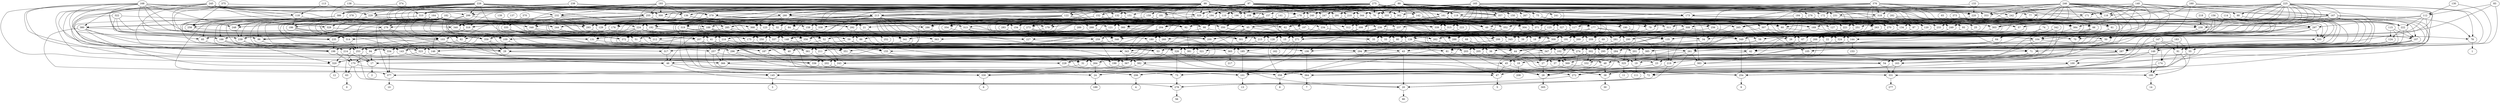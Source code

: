 digraph G {
    95 -> 365;
    103 -> 365;
    167 -> 365;
    322 -> 103;
    182 -> 103;
    164 -> 103;
    192 -> 103;
    121 -> 103;
    226 -> 192;
    357 -> 192;
    97 -> 192;
    99 -> 192;
    193 -> 357;
    89 -> 357;
    165 -> 357;
    275 -> 357;
    157 -> 121;
    247 -> 121;
    164 -> 121;
    193 -> 157;
    165 -> 157;
    97 -> 247;
    89 -> 247;
    275 -> 247;
    99 -> 247;
    161 -> 95;
    355 -> 95;
    164 -> 95;
    165 -> 161;
    193 -> 161;
    275 -> 355;
    99 -> 355;
    97 -> 355;
    89 -> 355;
    140 -> 167;
    160 -> 167;
    149 -> 195;
    91 -> 195;
    205 -> 195;
    174 -> 195;
    336 -> 195;
    198 -> 336;
    143 -> 336;
    347 -> 336;
    216 -> 336;
    180 -> 336;
    213 -> 143;
    224 -> 143;
    166 -> 143;
    186 -> 143;
    177 -> 166;
    229 -> 166;
    164 -> 166;
    357 -> 177;
    181 -> 177;
    97 -> 181;
    99 -> 181;
    193 -> 229;
    113 -> 229;
    245 -> 229;
    226 -> 229;
    165 -> 229;
    118 -> 186;
    232 -> 186;
    194 -> 186;
    164 -> 186;
    245 -> 118;
    113 -> 118;
    193 -> 232;
    226 -> 232;
    165 -> 232;
    97 -> 194;
    89 -> 194;
    275 -> 194;
    99 -> 194;
    193 -> 224;
    165 -> 224;
    226 -> 224;
    238 -> 213;
    99 -> 213;
    89 -> 213;
    275 -> 213;
    97 -> 213;
    298 -> 198;
    226 -> 198;
    164 -> 198;
    235 -> 198;
    239 -> 198;
    168 -> 298;
    240 -> 298;
    157 -> 298;
    236 -> 298;
    161 -> 236;
    108 -> 236;
    97 -> 108;
    99 -> 108;
    275 -> 108;
    89 -> 108;
    246 -> 108;
    89 -> 240;
    99 -> 240;
    225 -> 240;
    275 -> 240;
    97 -> 240;
    232 -> 239;
    240 -> 239;
    164 -> 239;
    168 -> 239;
    248 -> 239;
    168 -> 248;
    178 -> 248;
    226 -> 248;
    164 -> 248;
    157 -> 248;
    275 -> 178;
    99 -> 178;
    89 -> 178;
    225 -> 178;
    97 -> 178;
    232 -> 235;
    178 -> 235;
    164 -> 235;
    168 -> 235;
    279 -> 235;
    164 -> 279;
    138 -> 279;
    213 -> 279;
    136 -> 279;
    165 -> 136;
    193 -> 136;
    226 -> 136;
    190 -> 347;
    134 -> 347;
    131 -> 347;
    281 -> 347;
    182 -> 131;
    213 -> 131;
    164 -> 131;
    188 -> 131;
    129 -> 131;
    226 -> 188;
    344 -> 188;
    193 -> 344;
    165 -> 344;
    164 -> 129;
    136 -> 129;
    213 -> 129;
    232 -> 129;
    122 -> 129;
    97 -> 122;
    89 -> 122;
    99 -> 122;
    371 -> 281;
    108 -> 281;
    224 -> 281;
    249 -> 281;
    89 -> 371;
    181 -> 371;
    167 -> 249;
    225 -> 249;
    184 -> 249;
    122 -> 249;
    132 -> 249;
    226 -> 132;
    193 -> 132;
    165 -> 132;
    119 -> 190;
    226 -> 190;
    344 -> 190;
    246 -> 119;
    97 -> 119;
    275 -> 119;
    89 -> 119;
    99 -> 119;
    116 -> 134;
    151 -> 134;
    142 -> 134;
    165 -> 134;
    99 -> 134;
    89 -> 142;
    275 -> 142;
    226 -> 151;
    97 -> 151;
    193 -> 151;
    140 -> 116;
    225 -> 116;
    168 -> 116;
    246 -> 116;
    224 -> 216;
    204 -> 216;
    244 -> 216;
    118 -> 244;
    108 -> 244;
    232 -> 244;
    141 -> 204;
    240 -> 204;
    178 -> 204;
    255 -> 180;
    240 -> 180;
    141 -> 180;
    188 -> 180;
    223 -> 180;
    89 -> 223;
    181 -> 223;
    178 -> 223;
    108 -> 223;
    226 -> 255;
    165 -> 255;
    193 -> 255;
    183 -> 149;
    147 -> 149;
    124 -> 149;
    115 -> 124;
    222 -> 124;
    114 -> 222;
    218 -> 222;
    220 -> 222;
    112 -> 222;
    173 -> 222;
    83 -> 112;
    130 -> 112;
    97 -> 173;
    89 -> 173;
    275 -> 173;
    99 -> 173;
    246 -> 173;
    226 -> 220;
    165 -> 220;
    133 -> 220;
    193 -> 220;
    224 -> 205;
    110 -> 205;
    125 -> 205;
    112 -> 205;
    107 -> 205;
    156 -> 107;
    127 -> 107;
    222 -> 107;
    115 -> 107;
    172 -> 127;
    132 -> 127;
    231 -> 127;
    97 -> 172;
    99 -> 172;
    246 -> 172;
    89 -> 231;
    275 -> 231;
    133 -> 231;
    173 -> 125;
    220 -> 125;
    89 -> 110;
    275 -> 110;
    97 -> 110;
    99 -> 110;
    104 -> 174;
    333 -> 174;
    188 -> 104;
    173 -> 104;
    384 -> 104;
    230 -> 104;
    114 -> 104;
    218 -> 230;
    173 -> 230;
    220 -> 230;
    112 -> 230;
    373 -> 384;
    156 -> 384;
    231 -> 384;
    172 -> 384;
    132 -> 384;
    156 -> 333;
    297 -> 333;
    373 -> 333;
    114 -> 333;
    127 -> 333;
    112 -> 297;
    173 -> 297;
    220 -> 297;
    218 -> 297;
    147 -> 91;
    124 -> 91;
    183 -> 91;
    170 -> 101;
    100 -> 101;
    199 -> 101;
    185 -> 101;
    106 -> 101;
    198 -> 170;
    214 -> 170;
    94 -> 170;
    381 -> 170;
    88 -> 214;
    103 -> 214;
    85 -> 214;
    96 -> 214;
    166 -> 214;
    322 -> 85;
    182 -> 85;
    164 -> 85;
    84 -> 85;
    132 -> 84;
    196 -> 84;
    97 -> 196;
    89 -> 196;
    275 -> 196;
    99 -> 196;
    246 -> 196;
    245 -> 96;
    182 -> 96;
    176 -> 96;
    164 -> 96;
    255 -> 176;
    194 -> 176;
    168 -> 88;
    225 -> 88;
    246 -> 88;
    103 -> 94;
    225 -> 94;
    168 -> 94;
    82 -> 94;
    182 -> 82;
    360 -> 82;
    204 -> 82;
    255 -> 82;
    164 -> 82;
    226 -> 360;
    108 -> 360;
    161 -> 360;
    246 -> 381;
    103 -> 381;
    95 -> 381;
    167 -> 381;
    92 -> 381;
    141 -> 92;
    165 -> 92;
    240 -> 92;
    151 -> 92;
    164 -> 92;
    114 -> 100;
    297 -> 100;
    81 -> 100;
    250 -> 81;
    186 -> 81;
    308 -> 81;
    191 -> 81;
    184 -> 191;
    177 -> 191;
    256 -> 191;
    313 -> 191;
    108 -> 313;
    379 -> 313;
    226 -> 379;
    193 -> 379;
    165 -> 379;
    157 -> 256;
    267 -> 256;
    376 -> 256;
    97 -> 267;
    89 -> 267;
    275 -> 267;
    99 -> 267;
    188 -> 250;
    213 -> 250;
    182 -> 250;
    133 -> 308;
    132 -> 308;
    173 -> 308;
    259 -> 199;
    261 -> 199;
    86 -> 199;
    262 -> 261;
    263 -> 261;
    265 -> 261;
    266 -> 261;
    268 -> 262;
    157 -> 262;
    177 -> 262;
    376 -> 262;
    226 -> 262;
    108 -> 268;
    194 -> 268;
    213 -> 268;
    87 -> 266;
    270 -> 266;
    276 -> 87;
    172 -> 87;
    132 -> 87;
    282 -> 87;
    275 -> 276;
    89 -> 276;
    152 -> 270;
    276 -> 270;
    132 -> 270;
    376 -> 270;
    282 -> 270;
    97 -> 152;
    99 -> 152;
    157 -> 263;
    276 -> 263;
    181 -> 263;
    376 -> 263;
    157 -> 265;
    276 -> 265;
    181 -> 265;
    246 -> 265;
    184 -> 259;
    121 -> 259;
    285 -> 259;
    286 -> 259;
    226 -> 285;
    110 -> 285;
    157 -> 285;
    164 -> 285;
    122 -> 286;
    226 -> 286;
    291 -> 286;
    157 -> 286;
    164 -> 286;
    97 -> 291;
    89 -> 291;
    275 -> 291;
    99 -> 291;
    289 -> 86;
    292 -> 86;
    244 -> 86;
    197 -> 86;
    293 -> 86;
    299 -> 293;
    229 -> 293;
    194 -> 293;
    232 -> 293;
    213 -> 293;
    165 -> 299;
    193 -> 299;
    226 -> 299;
    138 -> 299;
    229 -> 292;
    157 -> 292;
    300 -> 292;
    142 -> 292;
    181 -> 292;
    193 -> 300;
    226 -> 300;
    165 -> 300;
    245 -> 300;
    240 -> 197;
    141 -> 197;
    178 -> 197;
    132 -> 197;
    271 -> 185;
    207 -> 185;
    98 -> 185;
    301 -> 185;
    247 -> 271;
    161 -> 271;
    273 -> 271;
    225 -> 271;
    165 -> 273;
    151 -> 273;
    142 -> 273;
    99 -> 273;
    141 -> 301;
    240 -> 301;
    132 -> 301;
    303 -> 301;
    246 -> 303;
    167 -> 303;
    355 -> 303;
    157 -> 303;
    193 -> 207;
    165 -> 207;
    245 -> 207;
    280 -> 207;
    99 -> 280;
    97 -> 280;
    89 -> 280;
    275 -> 280;
    238 -> 280;
    157 -> 98;
    280 -> 98;
    164 -> 106;
    306 -> 106;
    309 -> 106;
    227 -> 106;
    119 -> 309;
    255 -> 309;
    221 -> 309;
    311 -> 309;
    312 -> 309;
    184 -> 311;
    225 -> 311;
    247 -> 311;
    161 -> 311;
    122 -> 312;
    226 -> 312;
    291 -> 312;
    161 -> 312;
    242 -> 221;
    165 -> 221;
    142 -> 221;
    151 -> 221;
    99 -> 221;
    168 -> 242;
    140 -> 242;
    246 -> 242;
    213 -> 227;
    255 -> 227;
    273 -> 227;
    237 -> 227;
    140 -> 237;
    168 -> 237;
    226 -> 306;
    210 -> 306;
    161 -> 306;
    376 -> 306;
    97 -> 210;
    89 -> 210;
    99 -> 210;
    275 -> 210;
    164 -> 314;
    306 -> 314;
    316 -> 314;
    186 -> 314;
    193 -> 316;
    165 -> 316;
    280 -> 316;
    164 -> 316;
    245 -> 316;
    98 -> 317;
    319 -> 317;
    109 -> 317;
    182 -> 109;
    188 -> 109;
    213 -> 109;
    299 -> 109;
    316 -> 109;
    213 -> 319;
    379 -> 319;
    168 -> 320;
    321 -> 320;
    323 -> 320;
    239 -> 320;
    214 -> 320;
    103 -> 321;
    167 -> 321;
    164 -> 323;
    226 -> 323;
    236 -> 323;
    324 -> 323;
    279 -> 323;
    168 -> 324;
    140 -> 324;
    160 -> 324;
    246 -> 324;
    95 -> 324;
    149 -> 325;
    326 -> 325;
    266 -> 325;
    135 -> 325;
    257 -> 325;
    213 -> 326;
    224 -> 326;
    128 -> 326;
    180 -> 326;
    309 -> 326;
    161 -> 128;
    247 -> 128;
    225 -> 128;
    273 -> 128;
    154 -> 128;
    89 -> 154;
    181 -> 154;
    136 -> 154;
    280 -> 154;
    157 -> 154;
    190 -> 135;
    134 -> 135;
    251 -> 135;
    327 -> 135;
    339 -> 135;
    171 -> 251;
    151 -> 251;
    142 -> 251;
    165 -> 251;
    99 -> 251;
    140 -> 171;
    225 -> 171;
    168 -> 171;
    247 -> 327;
    344 -> 327;
    379 -> 339;
    89 -> 339;
    255 -> 339;
    318 -> 339;
    152 -> 339;
    376 -> 318;
    246 -> 318;
    275 -> 318;
    89 -> 318;
    224 -> 257;
    204 -> 257;
    207 -> 257;
    334 -> 377;
    182 -> 377;
    243 -> 377;
    367 -> 377;
    164 -> 377;
    226 -> 243;
    200 -> 243;
    209 -> 243;
    211 -> 243;
    337 -> 243;
    232 -> 211;
    255 -> 211;
    175 -> 211;
    355 -> 211;
    225 -> 211;
    357 -> 175;
    159 -> 175;
    226 -> 175;
    168 -> 175;
    338 -> 175;
    255 -> 338;
    157 -> 338;
    99 -> 338;
    97 -> 338;
    142 -> 338;
    99 -> 159;
    97 -> 159;
    157 -> 200;
    122 -> 200;
    118 -> 200;
    177 -> 200;
    236 -> 200;
    246 -> 209;
    140 -> 209;
    355 -> 209;
    161 -> 209;
    304 -> 209;
    357 -> 304;
    152 -> 304;
    194 -> 337;
    229 -> 337;
    306 -> 337;
    340 -> 337;
    193 -> 340;
    280 -> 340;
    245 -> 340;
    282 -> 367;
    318 -> 367;
    354 -> 367;
    279 -> 367;
    343 -> 367;
    226 -> 343;
    164 -> 343;
    157 -> 343;
    110 -> 343;
    345 -> 343;
    234 -> 345;
    304 -> 345;
    164 -> 345;
    184 -> 345;
    157 -> 234;
    291 -> 234;
    161 -> 354;
    181 -> 354;
    152 -> 354;
    132 -> 354;
    245 -> 334;
    176 -> 334;
    322 -> 334;
    346 -> 334;
    341 -> 334;
    157 -> 346;
    152 -> 346;
    275 -> 346;
    246 -> 346;
    192 -> 346;
    213 -> 341;
    188 -> 341;
    236 -> 341;
    91 -> 254;
    297 -> 254;
    326 -> 254;
    349 -> 254;
    369 -> 254;
    102 -> 369;
    104 -> 369;
    126 -> 369;
    130 -> 102;
    83 -> 102;
    125 -> 102;
    269 -> 102;
    260 -> 102;
    327 -> 269;
    315 -> 269;
    225 -> 269;
    142 -> 315;
    151 -> 315;
    165 -> 315;
    99 -> 315;
    313 -> 260;
    270 -> 260;
    319 -> 260;
    237 -> 126;
    273 -> 126;
    350 -> 126;
    120 -> 126;
    352 -> 126;
    161 -> 120;
    181 -> 120;
    318 -> 120;
    282 -> 120;
    225 -> 352;
    240 -> 352;
    353 -> 352;
    355 -> 352;
    136 -> 352;
    140 -> 353;
    246 -> 353;
    193 -> 353;
    165 -> 353;
    141 -> 350;
    226 -> 350;
    344 -> 350;
    240 -> 350;
    97 -> 350;
    83 -> 349;
    125 -> 349;
    87 -> 349;
    308 -> 349;
    202 -> 358;
    309 -> 358;
    128 -> 358;
    126 -> 358;
    182 -> 202;
    360 -> 202;
    361 -> 202;
    299 -> 361;
    213 -> 361;
    348 -> 361;
    363 -> 361;
    266 -> 361;
    188 -> 363;
    210 -> 363;
    118 -> 348;
    108 -> 348;
    232 -> 348;
    228 -> 364;
    366 -> 364;
    106 -> 364;
    284 -> 364;
    107 -> 364;
    271 -> 366;
    82 -> 366;
    146 -> 366;
    257 -> 366;
    356 -> 366;
    168 -> 146;
    140 -> 146;
    315 -> 146;
    96 -> 146;
    316 -> 146;
    213 -> 356;
    110 -> 356;
    368 -> 356;
    335 -> 356;
    224 -> 356;
    142 -> 368;
    226 -> 368;
    97 -> 368;
    99 -> 368;
    370 -> 335;
    139 -> 335;
    137 -> 335;
    95 -> 228;
    167 -> 228;
    168 -> 228;
    92 -> 228;
    323 -> 228;
    114 -> 284;
    297 -> 284;
    212 -> 284;
    281 -> 284;
    372 -> 284;
    84 -> 212;
    192 -> 212;
    182 -> 212;
    322 -> 212;
    335 -> 372;
    196 -> 372;
    224 -> 372;
    258 -> 372;
    179 -> 372;
    376 -> 179;
    210 -> 179;
    329 -> 179;
    310 -> 179;
    238 -> 310;
    226 -> 310;
    193 -> 310;
    165 -> 310;
    374 -> 310;
    89 -> 329;
    275 -> 329;
    97 -> 329;
    375 -> 329;
    99 -> 329;
    378 -> 258;
    375 -> 258;
    310 -> 258;
    99 -> 258;
    319 -> 330;
    380 -> 330;
    382 -> 330;
    383 -> 330;
    207 -> 382;
    296 -> 382;
    385 -> 382;
    287 -> 382;
    183 -> 287;
    147 -> 287;
    124 -> 287;
    313 -> 287;
    126 -> 287;
    386 -> 296;
    80 -> 296;
    141 -> 80;
    240 -> 80;
    132 -> 80;
    303 -> 80;
    79 -> 80;
    77 -> 79;
    132 -> 79;
    76 -> 79;
    246 -> 79;
    150 -> 79;
    97 -> 76;
    99 -> 76;
    275 -> 76;
    89 -> 76;
    225 -> 77;
    376 -> 77;
    89 -> 150;
    99 -> 150;
    165 -> 150;
    275 -> 150;
    97 -> 150;
    238 -> 386;
    226 -> 386;
    193 -> 386;
    165 -> 386;
    374 -> 386;
    297 -> 385;
    197 -> 385;
    104 -> 385;
    216 -> 385;
    376 -> 383;
    150 -> 383;
    261 -> 383;
    169 -> 383;
    225 -> 169;
    344 -> 169;
    291 -> 169;
    167 -> 169;
    75 -> 169;
    275 -> 75;
    89 -> 75;
    165 -> 75;
    97 -> 75;
    99 -> 75;
    310 -> 380;
    99 -> 380;
    375 -> 380;
    73 -> 278;
    72 -> 278;
    170 -> 278;
    272 -> 278;
    253 -> 278;
    149 -> 72;
    205 -> 72;
    261 -> 72;
    163 -> 72;
    155 -> 72;
    342 -> 163;
    302 -> 163;
    71 -> 163;
    70 -> 163;
    295 -> 163;
    69 -> 302;
    68 -> 302;
    67 -> 302;
    156 -> 67;
    267 -> 67;
    66 -> 67;
    161 -> 67;
    376 -> 67;
    373 -> 66;
    65 -> 66;
    64 -> 295;
    69 -> 295;
    68 -> 295;
    67 -> 295;
    158 -> 295;
    110 -> 158;
    232 -> 158;
    342 -> 64;
    74 -> 64;
    148 -> 71;
    62 -> 71;
    93 -> 71;
    140 -> 71;
    160 -> 71;
    159 -> 93;
    241 -> 93;
    165 -> 93;
    89 -> 241;
    275 -> 241;
    328 -> 148;
    226 -> 148;
    357 -> 148;
    97 -> 148;
    99 -> 148;
    164 -> 328;
    322 -> 328;
    182 -> 328;
    122 -> 62;
    132 -> 62;
    247 -> 62;
    362 -> 62;
    275 -> 362;
    89 -> 362;
    99 -> 362;
    97 -> 362;
    165 -> 362;
    156 -> 70;
    66 -> 70;
    307 -> 70;
    61 -> 70;
    60 -> 70;
    161 -> 307;
    267 -> 307;
    376 -> 307;
    267 -> 61;
    226 -> 61;
    165 -> 61;
    246 -> 61;
    161 -> 60;
    210 -> 60;
    184 -> 60;
    246 -> 60;
    75 -> 60;
    59 -> 155;
    58 -> 155;
    123 -> 155;
    289 -> 59;
    292 -> 59;
    348 -> 59;
    376 -> 58;
    150 -> 58;
    57 -> 58;
    256 -> 58;
    233 -> 58;
    184 -> 233;
    246 -> 233;
    357 -> 233;
    181 -> 233;
    160 -> 57;
    355 -> 57;
    140 -> 57;
    157 -> 57;
    213 -> 123;
    280 -> 123;
    255 -> 123;
    319 -> 73;
    287 -> 73;
    219 -> 73;
    257 -> 73;
    326 -> 73;
    308 -> 219;
    55 -> 219;
    135 -> 219;
    115 -> 55;
    147 -> 55;
    183 -> 55;
    222 -> 55;
    169 -> 55;
    187 -> 272;
    284 -> 272;
    174 -> 272;
    54 -> 272;
    53 -> 272;
    250 -> 187;
    52 -> 187;
    359 -> 187;
    160 -> 52;
    140 -> 52;
    84 -> 52;
    192 -> 52;
    182 -> 52;
    245 -> 359;
    360 -> 359;
    176 -> 359;
    182 -> 359;
    74 -> 54;
    342 -> 54;
    302 -> 54;
    51 -> 54;
    50 -> 54;
    49 -> 50;
    165 -> 50;
    246 -> 50;
    225 -> 50;
    177 -> 50;
    241 -> 49;
    159 -> 49;
    291 -> 49;
    224 -> 51;
    196 -> 51;
    335 -> 51;
    259 -> 53;
    386 -> 53;
    80 -> 53;
    290 -> 53;
    86 -> 53;
    291 -> 290;
    225 -> 290;
    165 -> 290;
    368 -> 290;
    182 -> 253;
    213 -> 253;
    164 -> 253;
    188 -> 253;
    314 -> 253;
    48 -> 47;
    46 -> 47;
    45 -> 47;
    44 -> 47;
    126 -> 47;
    149 -> 48;
    43 -> 48;
    42 -> 48;
    41 -> 48;
    180 -> 43;
    309 -> 43;
    197 -> 42;
    265 -> 42;
    61 -> 42;
    266 -> 42;
    255 -> 41;
    280 -> 41;
    371 -> 41;
    136 -> 41;
    317 -> 46;
    271 -> 46;
    285 -> 46;
    359 -> 46;
    143 -> 46;
    64 -> 45;
    302 -> 45;
    380 -> 45;
    386 -> 45;
    191 -> 45;
    69 -> 44;
    68 -> 44;
    67 -> 44;
    288 -> 44;
    59 -> 44;
    110 -> 288;
    224 -> 288;
    66 -> 288;
    307 -> 288;
    369 -> 206;
    40 -> 206;
    107 -> 206;
    216 -> 206;
    379 -> 40;
    122 -> 40;
    207 -> 40;
    39 -> 40;
    75 -> 39;
    225 -> 39;
    188 -> 39;
    196 -> 39;
    48 -> 38;
    37 -> 38;
    45 -> 38;
    107 -> 38;
    55 -> 38;
    342 -> 37;
    302 -> 37;
    135 -> 37;
    36 -> 37;
    203 -> 37;
    35 -> 36;
    34 -> 36;
    33 -> 36;
    237 -> 35;
    273 -> 35;
    350 -> 35;
    352 -> 35;
    150 -> 34;
    75 -> 34;
    246 -> 34;
    32 -> 34;
    232 -> 32;
    110 -> 32;
    255 -> 32;
    213 -> 32;
    225 -> 33;
    161 -> 33;
    247 -> 33;
    319 -> 33;
    98 -> 33;
    76 -> 203;
    132 -> 203;
    376 -> 203;
    150 -> 203;
    216 -> 203;
    319 -> 145;
    380 -> 145;
    382 -> 145;
    31 -> 145;
    29 -> 31;
    271 -> 31;
    294 -> 31;
    215 -> 31;
    123 -> 31;
    166 -> 29;
    186 -> 29;
    59 -> 29;
    359 -> 29;
    109 -> 29;
    213 -> 294;
    224 -> 294;
    144 -> 294;
    117 -> 294;
    177 -> 144;
    246 -> 144;
    161 -> 117;
    210 -> 117;
    184 -> 117;
    132 -> 215;
    213 -> 215;
    125 -> 215;
    112 -> 215;
    308 -> 215;
    48 -> 28;
    27 -> 28;
    185 -> 28;
    274 -> 28;
    203 -> 28;
    68 -> 27;
    69 -> 27;
    67 -> 27;
    105 -> 27;
    294 -> 27;
    307 -> 105;
    66 -> 105;
    156 -> 105;
    26 -> 105;
    65 -> 26;
    373 -> 26;
    307 -> 26;
    285 -> 26;
    25 -> 26;
    161 -> 25;
    276 -> 25;
    181 -> 25;
    376 -> 25;
    282 -> 25;
    262 -> 274;
    263 -> 274;
    207 -> 24;
    23 -> 24;
    296 -> 24;
    332 -> 24;
    264 -> 24;
    43 -> 264;
    41 -> 264;
    184 -> 23;
    177 -> 23;
    285 -> 23;
    261 -> 23;
    22 -> 23;
    167 -> 22;
    93 -> 22;
    380 -> 22;
    98 -> 22;
    120 -> 22;
    342 -> 332;
    302 -> 332;
    295 -> 332;
    240 -> 21;
    136 -> 21;
    382 -> 20;
    72 -> 20;
    46 -> 20;
    43 -> 20;
    219 -> 20;
    274 -> 19;
    201 -> 19;
    80 -> 19;
    71 -> 19;
    197 -> 201;
    265 -> 201;
    380 -> 201;
    50 -> 201;
    58 -> 201;
    343 -> 18;
    249 -> 18;
    321 -> 17;
    259 -> 17;
    94 -> 17;
    253 -> 17;
    214 -> 17;
    163 -> 331;
    54 -> 331;
    351 -> 331;
    55 -> 331;
    335 -> 351;
    368 -> 351;
    52 -> 351;
    144 -> 351;
    16 -> 351;
    251 -> 16;
    327 -> 16;
    339 -> 16;
    225 -> 78;
    167 -> 78;
    283 -> 78;
    132 -> 283;
    122 -> 283;
    164 -> 15;
    234 -> 15;
    225 -> 15;
    283 -> 15;
    184 -> 15;
    170 -> 63;
    253 -> 63;
    144 -> 153;
    365 -> 217;
    195 -> 14;
    101 -> 13;
    320 -> 12;
    325 -> 11;
    377 -> 10;
    254 -> 9;
    358 -> 8;
    364 -> 7;
    330 -> 6;
    278 -> 56;
    47 -> 5;
    206 -> 4;
    38 -> 30;
    145 -> 3;
    28 -> 305;
    24 -> 189;
    21 -> 252;
    20 -> 90;
    19 -> 111;
    18 -> 208;
    17 -> 2;
    331 -> 277;
    78 -> 1;
    15 -> 162;
    63 -> 0;
}
